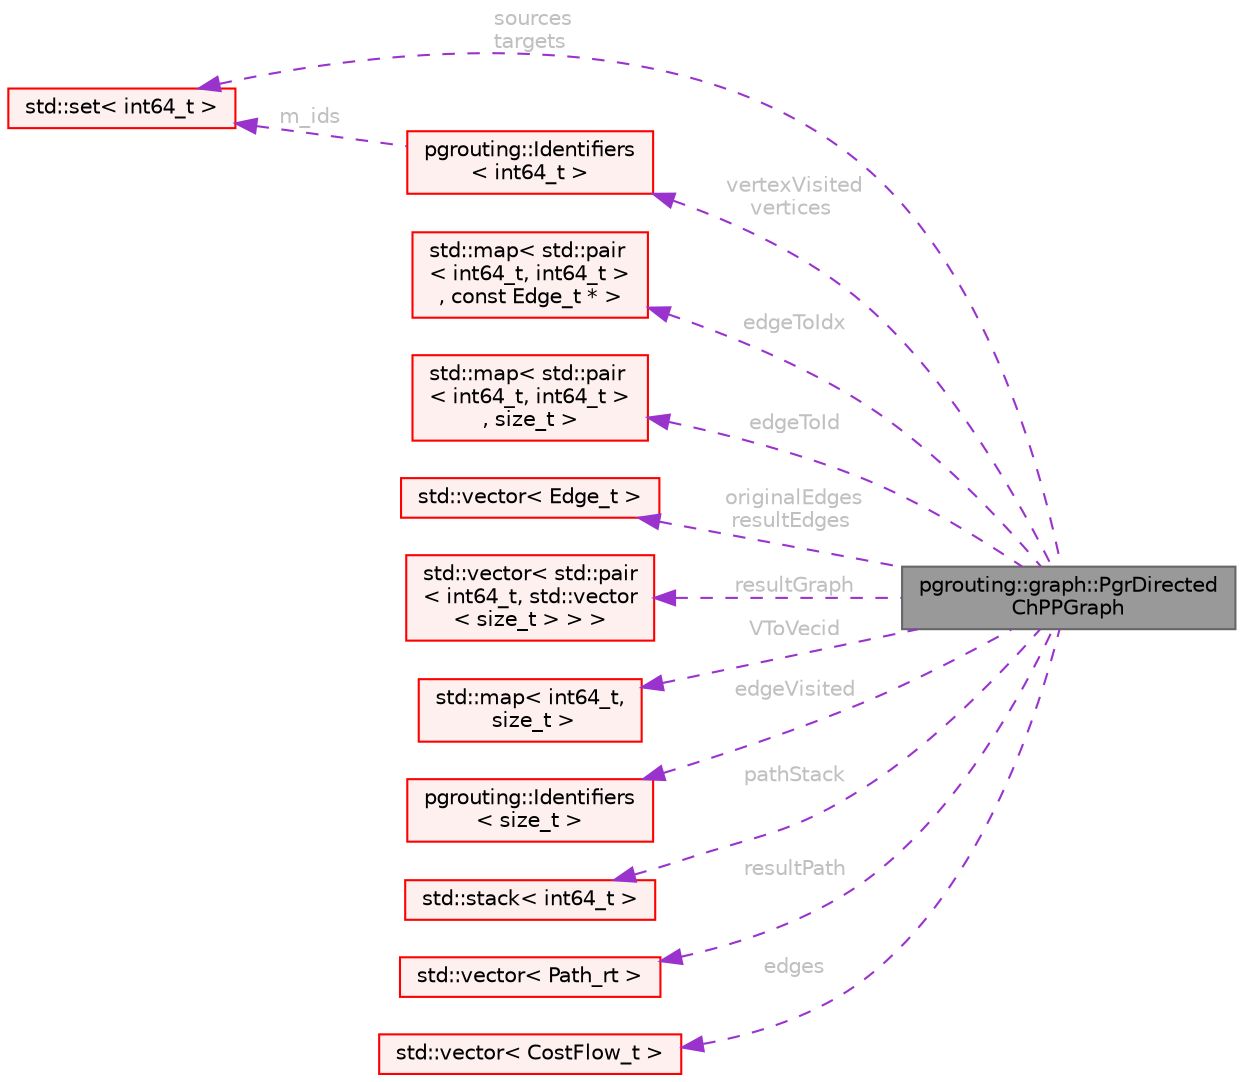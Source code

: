 digraph "pgrouting::graph::PgrDirectedChPPGraph"
{
 // LATEX_PDF_SIZE
  bgcolor="transparent";
  edge [fontname=Helvetica,fontsize=10,labelfontname=Helvetica,labelfontsize=10];
  node [fontname=Helvetica,fontsize=10,shape=box,height=0.2,width=0.4];
  rankdir="LR";
  Node1 [id="Node000001",label="pgrouting::graph::PgrDirected\lChPPGraph",height=0.2,width=0.4,color="gray40", fillcolor="grey60", style="filled", fontcolor="black",tooltip=" "];
  Node2 -> Node1 [id="edge1_Node000001_Node000002",dir="back",color="darkorchid3",style="dashed",tooltip=" ",label=" vertexVisited\nvertices",fontcolor="grey" ];
  Node2 [id="Node000002",label="pgrouting::Identifiers\l\< int64_t \>",height=0.2,width=0.4,color="red", fillcolor="#FFF0F0", style="filled",URL="$classpgrouting_1_1Identifiers.html",tooltip=" "];
  Node3 -> Node2 [id="edge2_Node000002_Node000003",dir="back",color="darkorchid3",style="dashed",tooltip=" ",label=" m_ids",fontcolor="grey" ];
  Node3 [id="Node000003",label="std::set\< int64_t \>",height=0.2,width=0.4,color="red", fillcolor="#FFF0F0", style="filled",tooltip=" "];
  Node8 -> Node1 [id="edge3_Node000001_Node000008",dir="back",color="darkorchid3",style="dashed",tooltip=" ",label=" edgeToIdx",fontcolor="grey" ];
  Node8 [id="Node000008",label="std::map\< std::pair\l\< int64_t, int64_t \>\l, const Edge_t * \>",height=0.2,width=0.4,color="red", fillcolor="#FFF0F0", style="filled",tooltip=" "];
  Node12 -> Node1 [id="edge4_Node000001_Node000012",dir="back",color="darkorchid3",style="dashed",tooltip=" ",label=" edgeToId",fontcolor="grey" ];
  Node12 [id="Node000012",label="std::map\< std::pair\l\< int64_t, int64_t \>\l, size_t \>",height=0.2,width=0.4,color="red", fillcolor="#FFF0F0", style="filled",tooltip=" "];
  Node13 -> Node1 [id="edge5_Node000001_Node000013",dir="back",color="darkorchid3",style="dashed",tooltip=" ",label=" originalEdges\nresultEdges",fontcolor="grey" ];
  Node13 [id="Node000013",label="std::vector\< Edge_t \>",height=0.2,width=0.4,color="red", fillcolor="#FFF0F0", style="filled",tooltip=" "];
  Node15 -> Node1 [id="edge6_Node000001_Node000015",dir="back",color="darkorchid3",style="dashed",tooltip=" ",label=" resultGraph",fontcolor="grey" ];
  Node15 [id="Node000015",label="std::vector\< std::pair\l\< int64_t, std::vector\l\< size_t \> \> \>",height=0.2,width=0.4,color="red", fillcolor="#FFF0F0", style="filled",tooltip=" "];
  Node16 -> Node1 [id="edge7_Node000001_Node000016",dir="back",color="darkorchid3",style="dashed",tooltip=" ",label=" VToVecid",fontcolor="grey" ];
  Node16 [id="Node000016",label="std::map\< int64_t,\l size_t \>",height=0.2,width=0.4,color="red", fillcolor="#FFF0F0", style="filled",tooltip=" "];
  Node17 -> Node1 [id="edge8_Node000001_Node000017",dir="back",color="darkorchid3",style="dashed",tooltip=" ",label=" edgeVisited",fontcolor="grey" ];
  Node17 [id="Node000017",label="pgrouting::Identifiers\l\< size_t \>",height=0.2,width=0.4,color="red", fillcolor="#FFF0F0", style="filled",URL="$classpgrouting_1_1Identifiers.html",tooltip=" "];
  Node19 -> Node1 [id="edge9_Node000001_Node000019",dir="back",color="darkorchid3",style="dashed",tooltip=" ",label=" pathStack",fontcolor="grey" ];
  Node19 [id="Node000019",label="std::stack\< int64_t \>",height=0.2,width=0.4,color="red", fillcolor="#FFF0F0", style="filled",tooltip=" "];
  Node21 -> Node1 [id="edge10_Node000001_Node000021",dir="back",color="darkorchid3",style="dashed",tooltip=" ",label=" resultPath",fontcolor="grey" ];
  Node21 [id="Node000021",label="std::vector\< Path_rt \>",height=0.2,width=0.4,color="red", fillcolor="#FFF0F0", style="filled",tooltip=" "];
  Node23 -> Node1 [id="edge11_Node000001_Node000023",dir="back",color="darkorchid3",style="dashed",tooltip=" ",label=" edges",fontcolor="grey" ];
  Node23 [id="Node000023",label="std::vector\< CostFlow_t \>",height=0.2,width=0.4,color="red", fillcolor="#FFF0F0", style="filled",tooltip=" "];
  Node3 -> Node1 [id="edge12_Node000001_Node000003",dir="back",color="darkorchid3",style="dashed",tooltip=" ",label=" sources\ntargets",fontcolor="grey" ];
}
